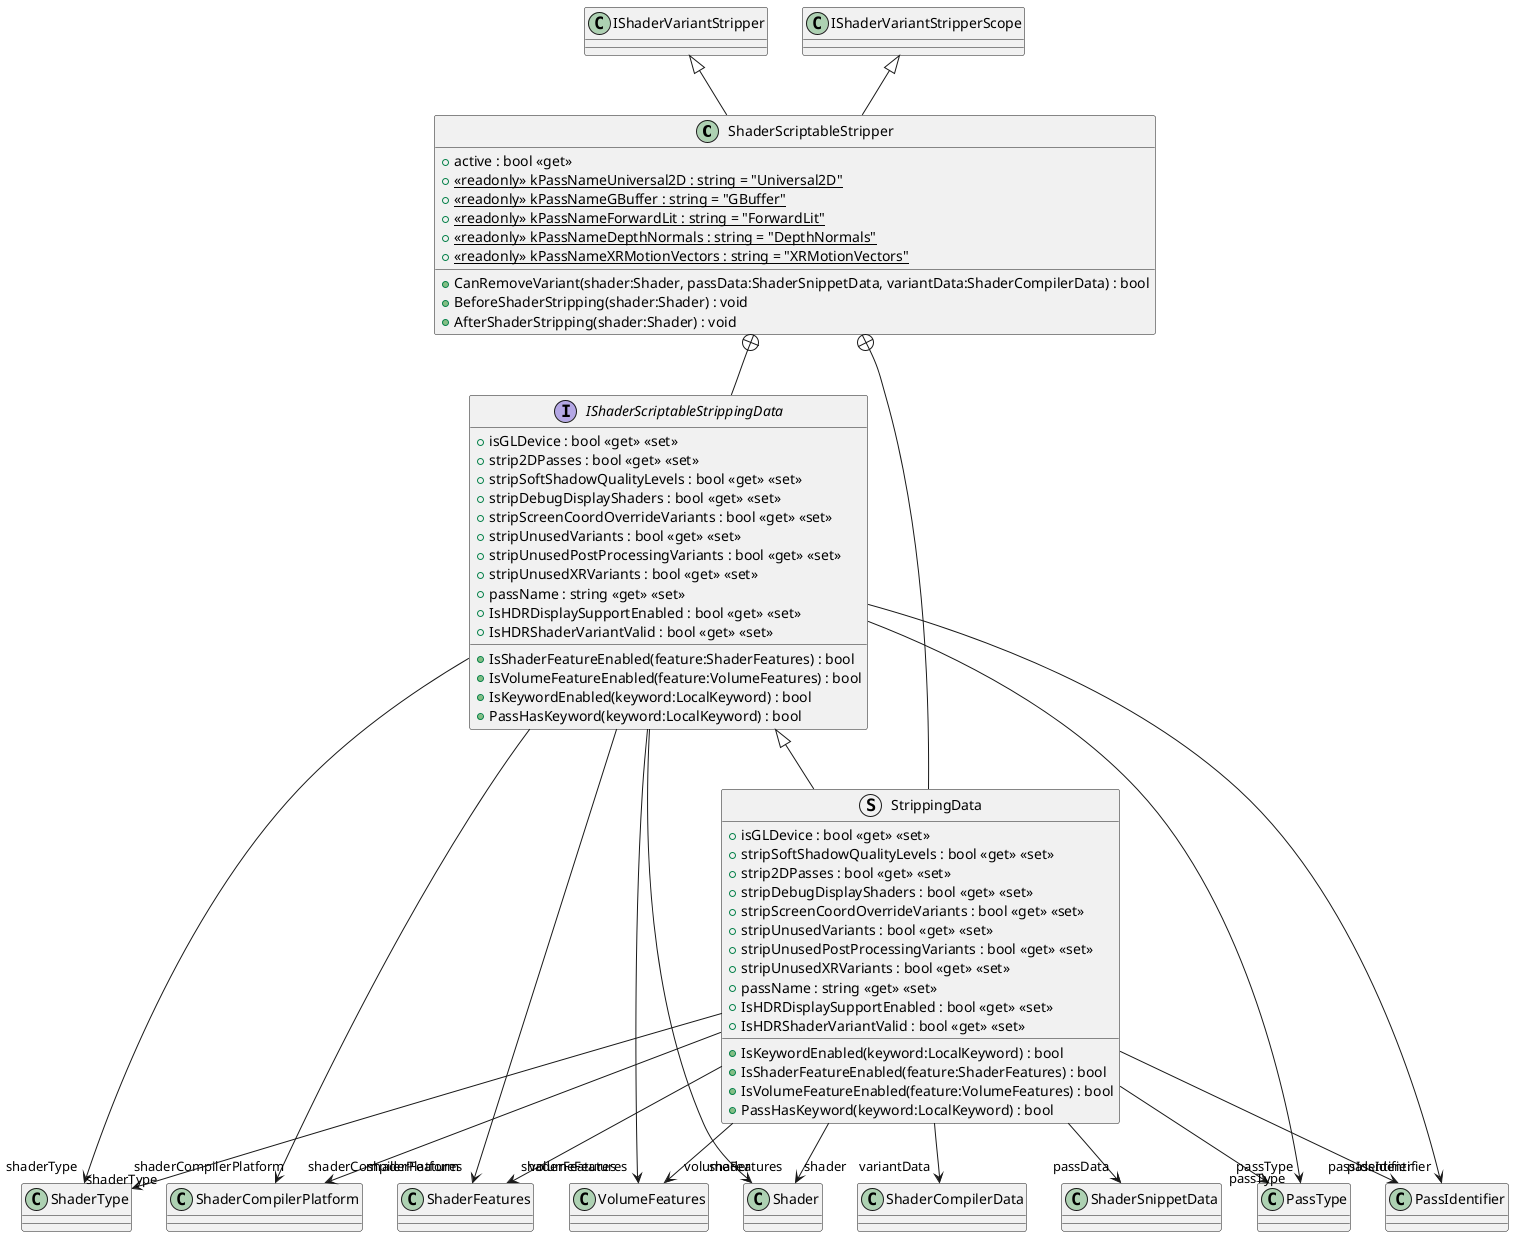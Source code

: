 @startuml
class ShaderScriptableStripper {
    + active : bool <<get>>
    + {static} <<readonly>> kPassNameUniversal2D : string = "Universal2D"
    + {static} <<readonly>> kPassNameGBuffer : string = "GBuffer"
    + {static} <<readonly>> kPassNameForwardLit : string = "ForwardLit"
    + {static} <<readonly>> kPassNameDepthNormals : string = "DepthNormals"
    + {static} <<readonly>> kPassNameXRMotionVectors : string = "XRMotionVectors"
    + CanRemoveVariant(shader:Shader, passData:ShaderSnippetData, variantData:ShaderCompilerData) : bool
    + BeforeShaderStripping(shader:Shader) : void
    + AfterShaderStripping(shader:Shader) : void
}
interface IShaderScriptableStrippingData {
    + isGLDevice : bool <<get>> <<set>>
    + strip2DPasses : bool <<get>> <<set>>
    + stripSoftShadowQualityLevels : bool <<get>> <<set>>
    + stripDebugDisplayShaders : bool <<get>> <<set>>
    + stripScreenCoordOverrideVariants : bool <<get>> <<set>>
    + stripUnusedVariants : bool <<get>> <<set>>
    + stripUnusedPostProcessingVariants : bool <<get>> <<set>>
    + stripUnusedXRVariants : bool <<get>> <<set>>
    + passName : string <<get>> <<set>>
    + IsHDRDisplaySupportEnabled : bool <<get>> <<set>>
    + IsHDRShaderVariantValid : bool <<get>> <<set>>
    + IsShaderFeatureEnabled(feature:ShaderFeatures) : bool
    + IsVolumeFeatureEnabled(feature:VolumeFeatures) : bool
    + IsKeywordEnabled(keyword:LocalKeyword) : bool
    + PassHasKeyword(keyword:LocalKeyword) : bool
}
struct StrippingData {
    + isGLDevice : bool <<get>> <<set>>
    + stripSoftShadowQualityLevels : bool <<get>> <<set>>
    + strip2DPasses : bool <<get>> <<set>>
    + stripDebugDisplayShaders : bool <<get>> <<set>>
    + stripScreenCoordOverrideVariants : bool <<get>> <<set>>
    + stripUnusedVariants : bool <<get>> <<set>>
    + stripUnusedPostProcessingVariants : bool <<get>> <<set>>
    + stripUnusedXRVariants : bool <<get>> <<set>>
    + passName : string <<get>> <<set>>
    + IsHDRDisplaySupportEnabled : bool <<get>> <<set>>
    + IsHDRShaderVariantValid : bool <<get>> <<set>>
    + IsKeywordEnabled(keyword:LocalKeyword) : bool
    + IsShaderFeatureEnabled(feature:ShaderFeatures) : bool
    + IsVolumeFeatureEnabled(feature:VolumeFeatures) : bool
    + PassHasKeyword(keyword:LocalKeyword) : bool
}
IShaderVariantStripper <|-- ShaderScriptableStripper
IShaderVariantStripperScope <|-- ShaderScriptableStripper
ShaderScriptableStripper +-- IShaderScriptableStrippingData
IShaderScriptableStrippingData --> "shaderFeatures" ShaderFeatures
IShaderScriptableStrippingData --> "volumeFeatures" VolumeFeatures
IShaderScriptableStrippingData --> "shader" Shader
IShaderScriptableStrippingData --> "shaderType" ShaderType
IShaderScriptableStrippingData --> "shaderCompilerPlatform" ShaderCompilerPlatform
IShaderScriptableStrippingData --> "passType" PassType
IShaderScriptableStrippingData --> "passIdentifier" PassIdentifier
ShaderScriptableStripper +-- StrippingData
IShaderScriptableStrippingData <|-- StrippingData
StrippingData --> "shaderFeatures" ShaderFeatures
StrippingData --> "volumeFeatures" VolumeFeatures
StrippingData --> "shader" Shader
StrippingData --> "shaderType" ShaderType
StrippingData --> "shaderCompilerPlatform" ShaderCompilerPlatform
StrippingData --> "passType" PassType
StrippingData --> "passIdentifier" PassIdentifier
StrippingData --> "passData" ShaderSnippetData
StrippingData --> "variantData" ShaderCompilerData
@enduml
